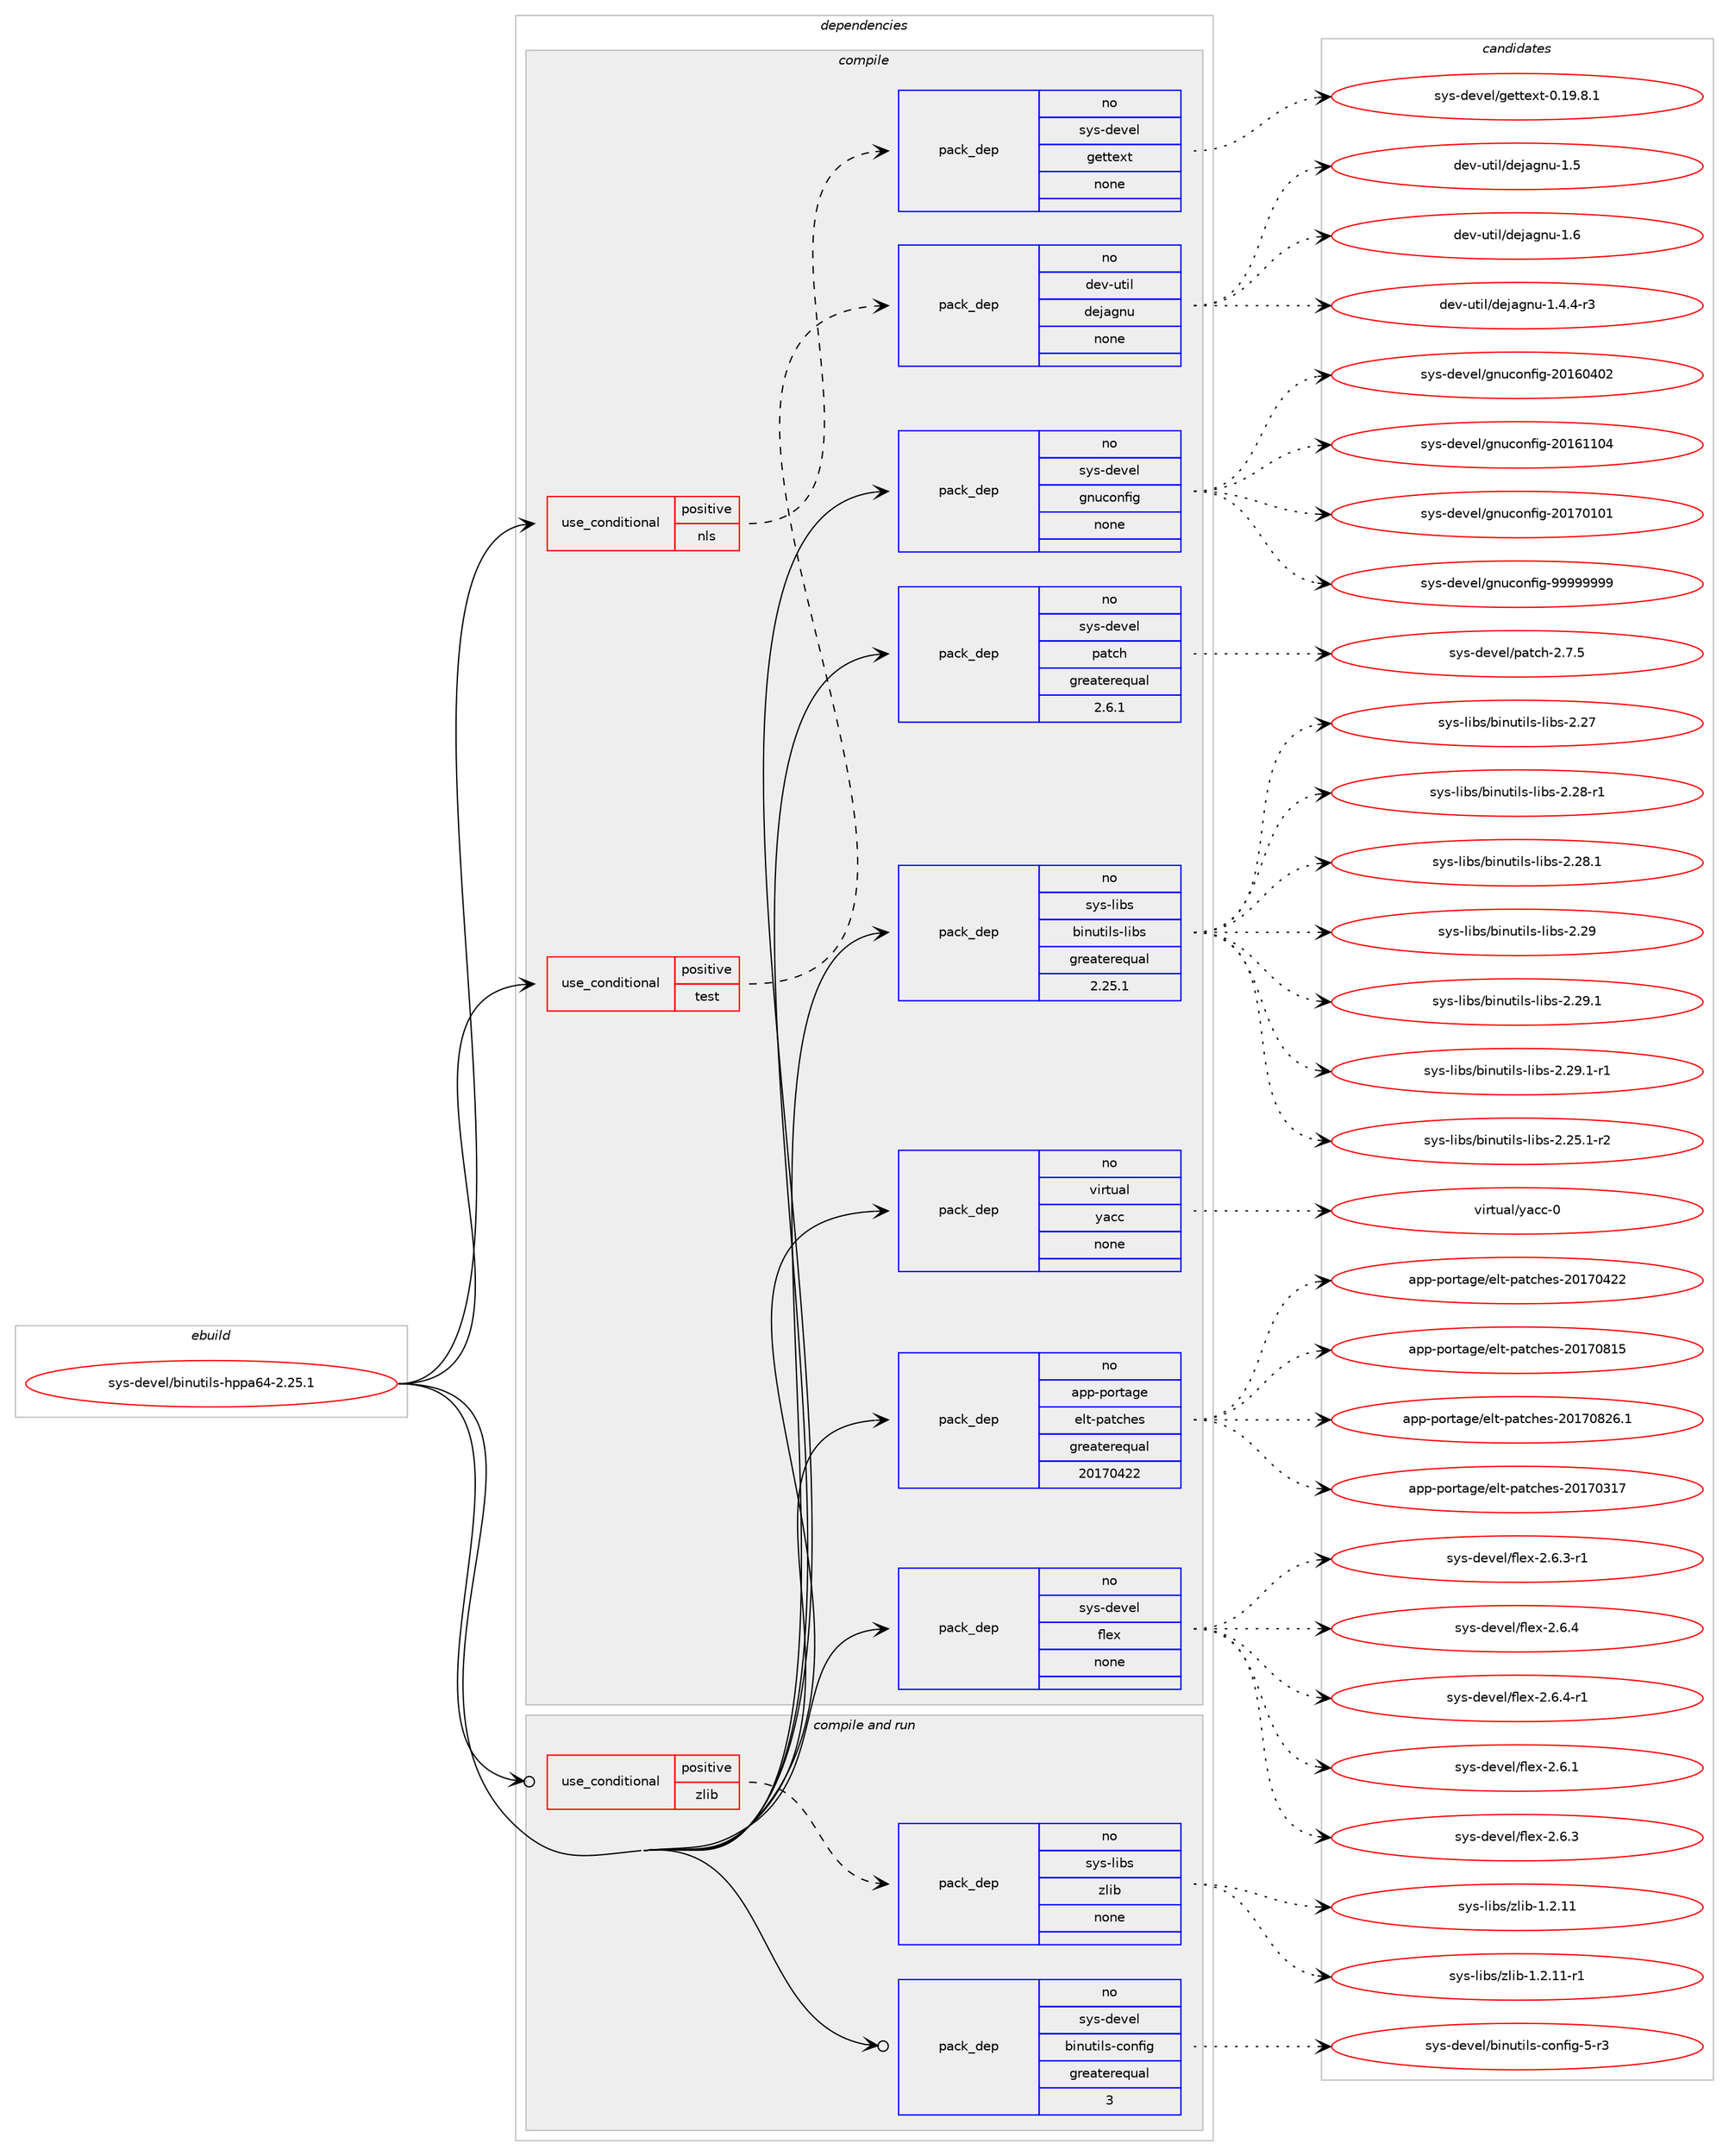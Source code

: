 digraph prolog {

# *************
# Graph options
# *************

newrank=true;
concentrate=true;
compound=true;
graph [rankdir=LR,fontname=Helvetica,fontsize=10,ranksep=1.5];#, ranksep=2.5, nodesep=0.2];
edge  [arrowhead=vee];
node  [fontname=Helvetica,fontsize=10];

# **********
# The ebuild
# **********

subgraph cluster_leftcol {
color=gray;
rank=same;
label=<<i>ebuild</i>>;
id [label="sys-devel/binutils-hppa64-2.25.1", color=red, width=4, href="../sys-devel/binutils-hppa64-2.25.1.svg"];
}

# ****************
# The dependencies
# ****************

subgraph cluster_midcol {
color=gray;
label=<<i>dependencies</i>>;
subgraph cluster_compile {
fillcolor="#eeeeee";
style=filled;
label=<<i>compile</i>>;
subgraph cond115851 {
dependency483329 [label=<<TABLE BORDER="0" CELLBORDER="1" CELLSPACING="0" CELLPADDING="4"><TR><TD ROWSPAN="3" CELLPADDING="10">use_conditional</TD></TR><TR><TD>positive</TD></TR><TR><TD>nls</TD></TR></TABLE>>, shape=none, color=red];
subgraph pack359049 {
dependency483330 [label=<<TABLE BORDER="0" CELLBORDER="1" CELLSPACING="0" CELLPADDING="4" WIDTH="220"><TR><TD ROWSPAN="6" CELLPADDING="30">pack_dep</TD></TR><TR><TD WIDTH="110">no</TD></TR><TR><TD>sys-devel</TD></TR><TR><TD>gettext</TD></TR><TR><TD>none</TD></TR><TR><TD></TD></TR></TABLE>>, shape=none, color=blue];
}
dependency483329:e -> dependency483330:w [weight=20,style="dashed",arrowhead="vee"];
}
id:e -> dependency483329:w [weight=20,style="solid",arrowhead="vee"];
subgraph cond115852 {
dependency483331 [label=<<TABLE BORDER="0" CELLBORDER="1" CELLSPACING="0" CELLPADDING="4"><TR><TD ROWSPAN="3" CELLPADDING="10">use_conditional</TD></TR><TR><TD>positive</TD></TR><TR><TD>test</TD></TR></TABLE>>, shape=none, color=red];
subgraph pack359050 {
dependency483332 [label=<<TABLE BORDER="0" CELLBORDER="1" CELLSPACING="0" CELLPADDING="4" WIDTH="220"><TR><TD ROWSPAN="6" CELLPADDING="30">pack_dep</TD></TR><TR><TD WIDTH="110">no</TD></TR><TR><TD>dev-util</TD></TR><TR><TD>dejagnu</TD></TR><TR><TD>none</TD></TR><TR><TD></TD></TR></TABLE>>, shape=none, color=blue];
}
dependency483331:e -> dependency483332:w [weight=20,style="dashed",arrowhead="vee"];
}
id:e -> dependency483331:w [weight=20,style="solid",arrowhead="vee"];
subgraph pack359051 {
dependency483333 [label=<<TABLE BORDER="0" CELLBORDER="1" CELLSPACING="0" CELLPADDING="4" WIDTH="220"><TR><TD ROWSPAN="6" CELLPADDING="30">pack_dep</TD></TR><TR><TD WIDTH="110">no</TD></TR><TR><TD>app-portage</TD></TR><TR><TD>elt-patches</TD></TR><TR><TD>greaterequal</TD></TR><TR><TD>20170422</TD></TR></TABLE>>, shape=none, color=blue];
}
id:e -> dependency483333:w [weight=20,style="solid",arrowhead="vee"];
subgraph pack359052 {
dependency483334 [label=<<TABLE BORDER="0" CELLBORDER="1" CELLSPACING="0" CELLPADDING="4" WIDTH="220"><TR><TD ROWSPAN="6" CELLPADDING="30">pack_dep</TD></TR><TR><TD WIDTH="110">no</TD></TR><TR><TD>sys-devel</TD></TR><TR><TD>flex</TD></TR><TR><TD>none</TD></TR><TR><TD></TD></TR></TABLE>>, shape=none, color=blue];
}
id:e -> dependency483334:w [weight=20,style="solid",arrowhead="vee"];
subgraph pack359053 {
dependency483335 [label=<<TABLE BORDER="0" CELLBORDER="1" CELLSPACING="0" CELLPADDING="4" WIDTH="220"><TR><TD ROWSPAN="6" CELLPADDING="30">pack_dep</TD></TR><TR><TD WIDTH="110">no</TD></TR><TR><TD>sys-devel</TD></TR><TR><TD>gnuconfig</TD></TR><TR><TD>none</TD></TR><TR><TD></TD></TR></TABLE>>, shape=none, color=blue];
}
id:e -> dependency483335:w [weight=20,style="solid",arrowhead="vee"];
subgraph pack359054 {
dependency483336 [label=<<TABLE BORDER="0" CELLBORDER="1" CELLSPACING="0" CELLPADDING="4" WIDTH="220"><TR><TD ROWSPAN="6" CELLPADDING="30">pack_dep</TD></TR><TR><TD WIDTH="110">no</TD></TR><TR><TD>sys-devel</TD></TR><TR><TD>patch</TD></TR><TR><TD>greaterequal</TD></TR><TR><TD>2.6.1</TD></TR></TABLE>>, shape=none, color=blue];
}
id:e -> dependency483336:w [weight=20,style="solid",arrowhead="vee"];
subgraph pack359055 {
dependency483337 [label=<<TABLE BORDER="0" CELLBORDER="1" CELLSPACING="0" CELLPADDING="4" WIDTH="220"><TR><TD ROWSPAN="6" CELLPADDING="30">pack_dep</TD></TR><TR><TD WIDTH="110">no</TD></TR><TR><TD>sys-libs</TD></TR><TR><TD>binutils-libs</TD></TR><TR><TD>greaterequal</TD></TR><TR><TD>2.25.1</TD></TR></TABLE>>, shape=none, color=blue];
}
id:e -> dependency483337:w [weight=20,style="solid",arrowhead="vee"];
subgraph pack359056 {
dependency483338 [label=<<TABLE BORDER="0" CELLBORDER="1" CELLSPACING="0" CELLPADDING="4" WIDTH="220"><TR><TD ROWSPAN="6" CELLPADDING="30">pack_dep</TD></TR><TR><TD WIDTH="110">no</TD></TR><TR><TD>virtual</TD></TR><TR><TD>yacc</TD></TR><TR><TD>none</TD></TR><TR><TD></TD></TR></TABLE>>, shape=none, color=blue];
}
id:e -> dependency483338:w [weight=20,style="solid",arrowhead="vee"];
}
subgraph cluster_compileandrun {
fillcolor="#eeeeee";
style=filled;
label=<<i>compile and run</i>>;
subgraph cond115853 {
dependency483339 [label=<<TABLE BORDER="0" CELLBORDER="1" CELLSPACING="0" CELLPADDING="4"><TR><TD ROWSPAN="3" CELLPADDING="10">use_conditional</TD></TR><TR><TD>positive</TD></TR><TR><TD>zlib</TD></TR></TABLE>>, shape=none, color=red];
subgraph pack359057 {
dependency483340 [label=<<TABLE BORDER="0" CELLBORDER="1" CELLSPACING="0" CELLPADDING="4" WIDTH="220"><TR><TD ROWSPAN="6" CELLPADDING="30">pack_dep</TD></TR><TR><TD WIDTH="110">no</TD></TR><TR><TD>sys-libs</TD></TR><TR><TD>zlib</TD></TR><TR><TD>none</TD></TR><TR><TD></TD></TR></TABLE>>, shape=none, color=blue];
}
dependency483339:e -> dependency483340:w [weight=20,style="dashed",arrowhead="vee"];
}
id:e -> dependency483339:w [weight=20,style="solid",arrowhead="odotvee"];
subgraph pack359058 {
dependency483341 [label=<<TABLE BORDER="0" CELLBORDER="1" CELLSPACING="0" CELLPADDING="4" WIDTH="220"><TR><TD ROWSPAN="6" CELLPADDING="30">pack_dep</TD></TR><TR><TD WIDTH="110">no</TD></TR><TR><TD>sys-devel</TD></TR><TR><TD>binutils-config</TD></TR><TR><TD>greaterequal</TD></TR><TR><TD>3</TD></TR></TABLE>>, shape=none, color=blue];
}
id:e -> dependency483341:w [weight=20,style="solid",arrowhead="odotvee"];
}
subgraph cluster_run {
fillcolor="#eeeeee";
style=filled;
label=<<i>run</i>>;
}
}

# **************
# The candidates
# **************

subgraph cluster_choices {
rank=same;
color=gray;
label=<<i>candidates</i>>;

subgraph choice359049 {
color=black;
nodesep=1;
choice1151211154510010111810110847103101116116101120116454846495746564649 [label="sys-devel/gettext-0.19.8.1", color=red, width=4,href="../sys-devel/gettext-0.19.8.1.svg"];
dependency483330:e -> choice1151211154510010111810110847103101116116101120116454846495746564649:w [style=dotted,weight="100"];
}
subgraph choice359050 {
color=black;
nodesep=1;
choice1001011184511711610510847100101106971031101174549465246524511451 [label="dev-util/dejagnu-1.4.4-r3", color=red, width=4,href="../dev-util/dejagnu-1.4.4-r3.svg"];
choice10010111845117116105108471001011069710311011745494653 [label="dev-util/dejagnu-1.5", color=red, width=4,href="../dev-util/dejagnu-1.5.svg"];
choice10010111845117116105108471001011069710311011745494654 [label="dev-util/dejagnu-1.6", color=red, width=4,href="../dev-util/dejagnu-1.6.svg"];
dependency483332:e -> choice1001011184511711610510847100101106971031101174549465246524511451:w [style=dotted,weight="100"];
dependency483332:e -> choice10010111845117116105108471001011069710311011745494653:w [style=dotted,weight="100"];
dependency483332:e -> choice10010111845117116105108471001011069710311011745494654:w [style=dotted,weight="100"];
}
subgraph choice359051 {
color=black;
nodesep=1;
choice97112112451121111141169710310147101108116451129711699104101115455048495548514955 [label="app-portage/elt-patches-20170317", color=red, width=4,href="../app-portage/elt-patches-20170317.svg"];
choice97112112451121111141169710310147101108116451129711699104101115455048495548525050 [label="app-portage/elt-patches-20170422", color=red, width=4,href="../app-portage/elt-patches-20170422.svg"];
choice97112112451121111141169710310147101108116451129711699104101115455048495548564953 [label="app-portage/elt-patches-20170815", color=red, width=4,href="../app-portage/elt-patches-20170815.svg"];
choice971121124511211111411697103101471011081164511297116991041011154550484955485650544649 [label="app-portage/elt-patches-20170826.1", color=red, width=4,href="../app-portage/elt-patches-20170826.1.svg"];
dependency483333:e -> choice97112112451121111141169710310147101108116451129711699104101115455048495548514955:w [style=dotted,weight="100"];
dependency483333:e -> choice97112112451121111141169710310147101108116451129711699104101115455048495548525050:w [style=dotted,weight="100"];
dependency483333:e -> choice97112112451121111141169710310147101108116451129711699104101115455048495548564953:w [style=dotted,weight="100"];
dependency483333:e -> choice971121124511211111411697103101471011081164511297116991041011154550484955485650544649:w [style=dotted,weight="100"];
}
subgraph choice359052 {
color=black;
nodesep=1;
choice1151211154510010111810110847102108101120455046544649 [label="sys-devel/flex-2.6.1", color=red, width=4,href="../sys-devel/flex-2.6.1.svg"];
choice1151211154510010111810110847102108101120455046544651 [label="sys-devel/flex-2.6.3", color=red, width=4,href="../sys-devel/flex-2.6.3.svg"];
choice11512111545100101118101108471021081011204550465446514511449 [label="sys-devel/flex-2.6.3-r1", color=red, width=4,href="../sys-devel/flex-2.6.3-r1.svg"];
choice1151211154510010111810110847102108101120455046544652 [label="sys-devel/flex-2.6.4", color=red, width=4,href="../sys-devel/flex-2.6.4.svg"];
choice11512111545100101118101108471021081011204550465446524511449 [label="sys-devel/flex-2.6.4-r1", color=red, width=4,href="../sys-devel/flex-2.6.4-r1.svg"];
dependency483334:e -> choice1151211154510010111810110847102108101120455046544649:w [style=dotted,weight="100"];
dependency483334:e -> choice1151211154510010111810110847102108101120455046544651:w [style=dotted,weight="100"];
dependency483334:e -> choice11512111545100101118101108471021081011204550465446514511449:w [style=dotted,weight="100"];
dependency483334:e -> choice1151211154510010111810110847102108101120455046544652:w [style=dotted,weight="100"];
dependency483334:e -> choice11512111545100101118101108471021081011204550465446524511449:w [style=dotted,weight="100"];
}
subgraph choice359053 {
color=black;
nodesep=1;
choice115121115451001011181011084710311011799111110102105103455048495448524850 [label="sys-devel/gnuconfig-20160402", color=red, width=4,href="../sys-devel/gnuconfig-20160402.svg"];
choice115121115451001011181011084710311011799111110102105103455048495449494852 [label="sys-devel/gnuconfig-20161104", color=red, width=4,href="../sys-devel/gnuconfig-20161104.svg"];
choice115121115451001011181011084710311011799111110102105103455048495548494849 [label="sys-devel/gnuconfig-20170101", color=red, width=4,href="../sys-devel/gnuconfig-20170101.svg"];
choice115121115451001011181011084710311011799111110102105103455757575757575757 [label="sys-devel/gnuconfig-99999999", color=red, width=4,href="../sys-devel/gnuconfig-99999999.svg"];
dependency483335:e -> choice115121115451001011181011084710311011799111110102105103455048495448524850:w [style=dotted,weight="100"];
dependency483335:e -> choice115121115451001011181011084710311011799111110102105103455048495449494852:w [style=dotted,weight="100"];
dependency483335:e -> choice115121115451001011181011084710311011799111110102105103455048495548494849:w [style=dotted,weight="100"];
dependency483335:e -> choice115121115451001011181011084710311011799111110102105103455757575757575757:w [style=dotted,weight="100"];
}
subgraph choice359054 {
color=black;
nodesep=1;
choice11512111545100101118101108471129711699104455046554653 [label="sys-devel/patch-2.7.5", color=red, width=4,href="../sys-devel/patch-2.7.5.svg"];
dependency483336:e -> choice11512111545100101118101108471129711699104455046554653:w [style=dotted,weight="100"];
}
subgraph choice359055 {
color=black;
nodesep=1;
choice115121115451081059811547981051101171161051081154510810598115455046505346494511450 [label="sys-libs/binutils-libs-2.25.1-r2", color=red, width=4,href="../sys-libs/binutils-libs-2.25.1-r2.svg"];
choice1151211154510810598115479810511011711610510811545108105981154550465055 [label="sys-libs/binutils-libs-2.27", color=red, width=4,href="../sys-libs/binutils-libs-2.27.svg"];
choice11512111545108105981154798105110117116105108115451081059811545504650564511449 [label="sys-libs/binutils-libs-2.28-r1", color=red, width=4,href="../sys-libs/binutils-libs-2.28-r1.svg"];
choice11512111545108105981154798105110117116105108115451081059811545504650564649 [label="sys-libs/binutils-libs-2.28.1", color=red, width=4,href="../sys-libs/binutils-libs-2.28.1.svg"];
choice1151211154510810598115479810511011711610510811545108105981154550465057 [label="sys-libs/binutils-libs-2.29", color=red, width=4,href="../sys-libs/binutils-libs-2.29.svg"];
choice11512111545108105981154798105110117116105108115451081059811545504650574649 [label="sys-libs/binutils-libs-2.29.1", color=red, width=4,href="../sys-libs/binutils-libs-2.29.1.svg"];
choice115121115451081059811547981051101171161051081154510810598115455046505746494511449 [label="sys-libs/binutils-libs-2.29.1-r1", color=red, width=4,href="../sys-libs/binutils-libs-2.29.1-r1.svg"];
dependency483337:e -> choice115121115451081059811547981051101171161051081154510810598115455046505346494511450:w [style=dotted,weight="100"];
dependency483337:e -> choice1151211154510810598115479810511011711610510811545108105981154550465055:w [style=dotted,weight="100"];
dependency483337:e -> choice11512111545108105981154798105110117116105108115451081059811545504650564511449:w [style=dotted,weight="100"];
dependency483337:e -> choice11512111545108105981154798105110117116105108115451081059811545504650564649:w [style=dotted,weight="100"];
dependency483337:e -> choice1151211154510810598115479810511011711610510811545108105981154550465057:w [style=dotted,weight="100"];
dependency483337:e -> choice11512111545108105981154798105110117116105108115451081059811545504650574649:w [style=dotted,weight="100"];
dependency483337:e -> choice115121115451081059811547981051101171161051081154510810598115455046505746494511449:w [style=dotted,weight="100"];
}
subgraph choice359056 {
color=black;
nodesep=1;
choice11810511411611797108471219799994548 [label="virtual/yacc-0", color=red, width=4,href="../virtual/yacc-0.svg"];
dependency483338:e -> choice11810511411611797108471219799994548:w [style=dotted,weight="100"];
}
subgraph choice359057 {
color=black;
nodesep=1;
choice1151211154510810598115471221081059845494650464949 [label="sys-libs/zlib-1.2.11", color=red, width=4,href="../sys-libs/zlib-1.2.11.svg"];
choice11512111545108105981154712210810598454946504649494511449 [label="sys-libs/zlib-1.2.11-r1", color=red, width=4,href="../sys-libs/zlib-1.2.11-r1.svg"];
dependency483340:e -> choice1151211154510810598115471221081059845494650464949:w [style=dotted,weight="100"];
dependency483340:e -> choice11512111545108105981154712210810598454946504649494511449:w [style=dotted,weight="100"];
}
subgraph choice359058 {
color=black;
nodesep=1;
choice115121115451001011181011084798105110117116105108115459911111010210510345534511451 [label="sys-devel/binutils-config-5-r3", color=red, width=4,href="../sys-devel/binutils-config-5-r3.svg"];
dependency483341:e -> choice115121115451001011181011084798105110117116105108115459911111010210510345534511451:w [style=dotted,weight="100"];
}
}

}
